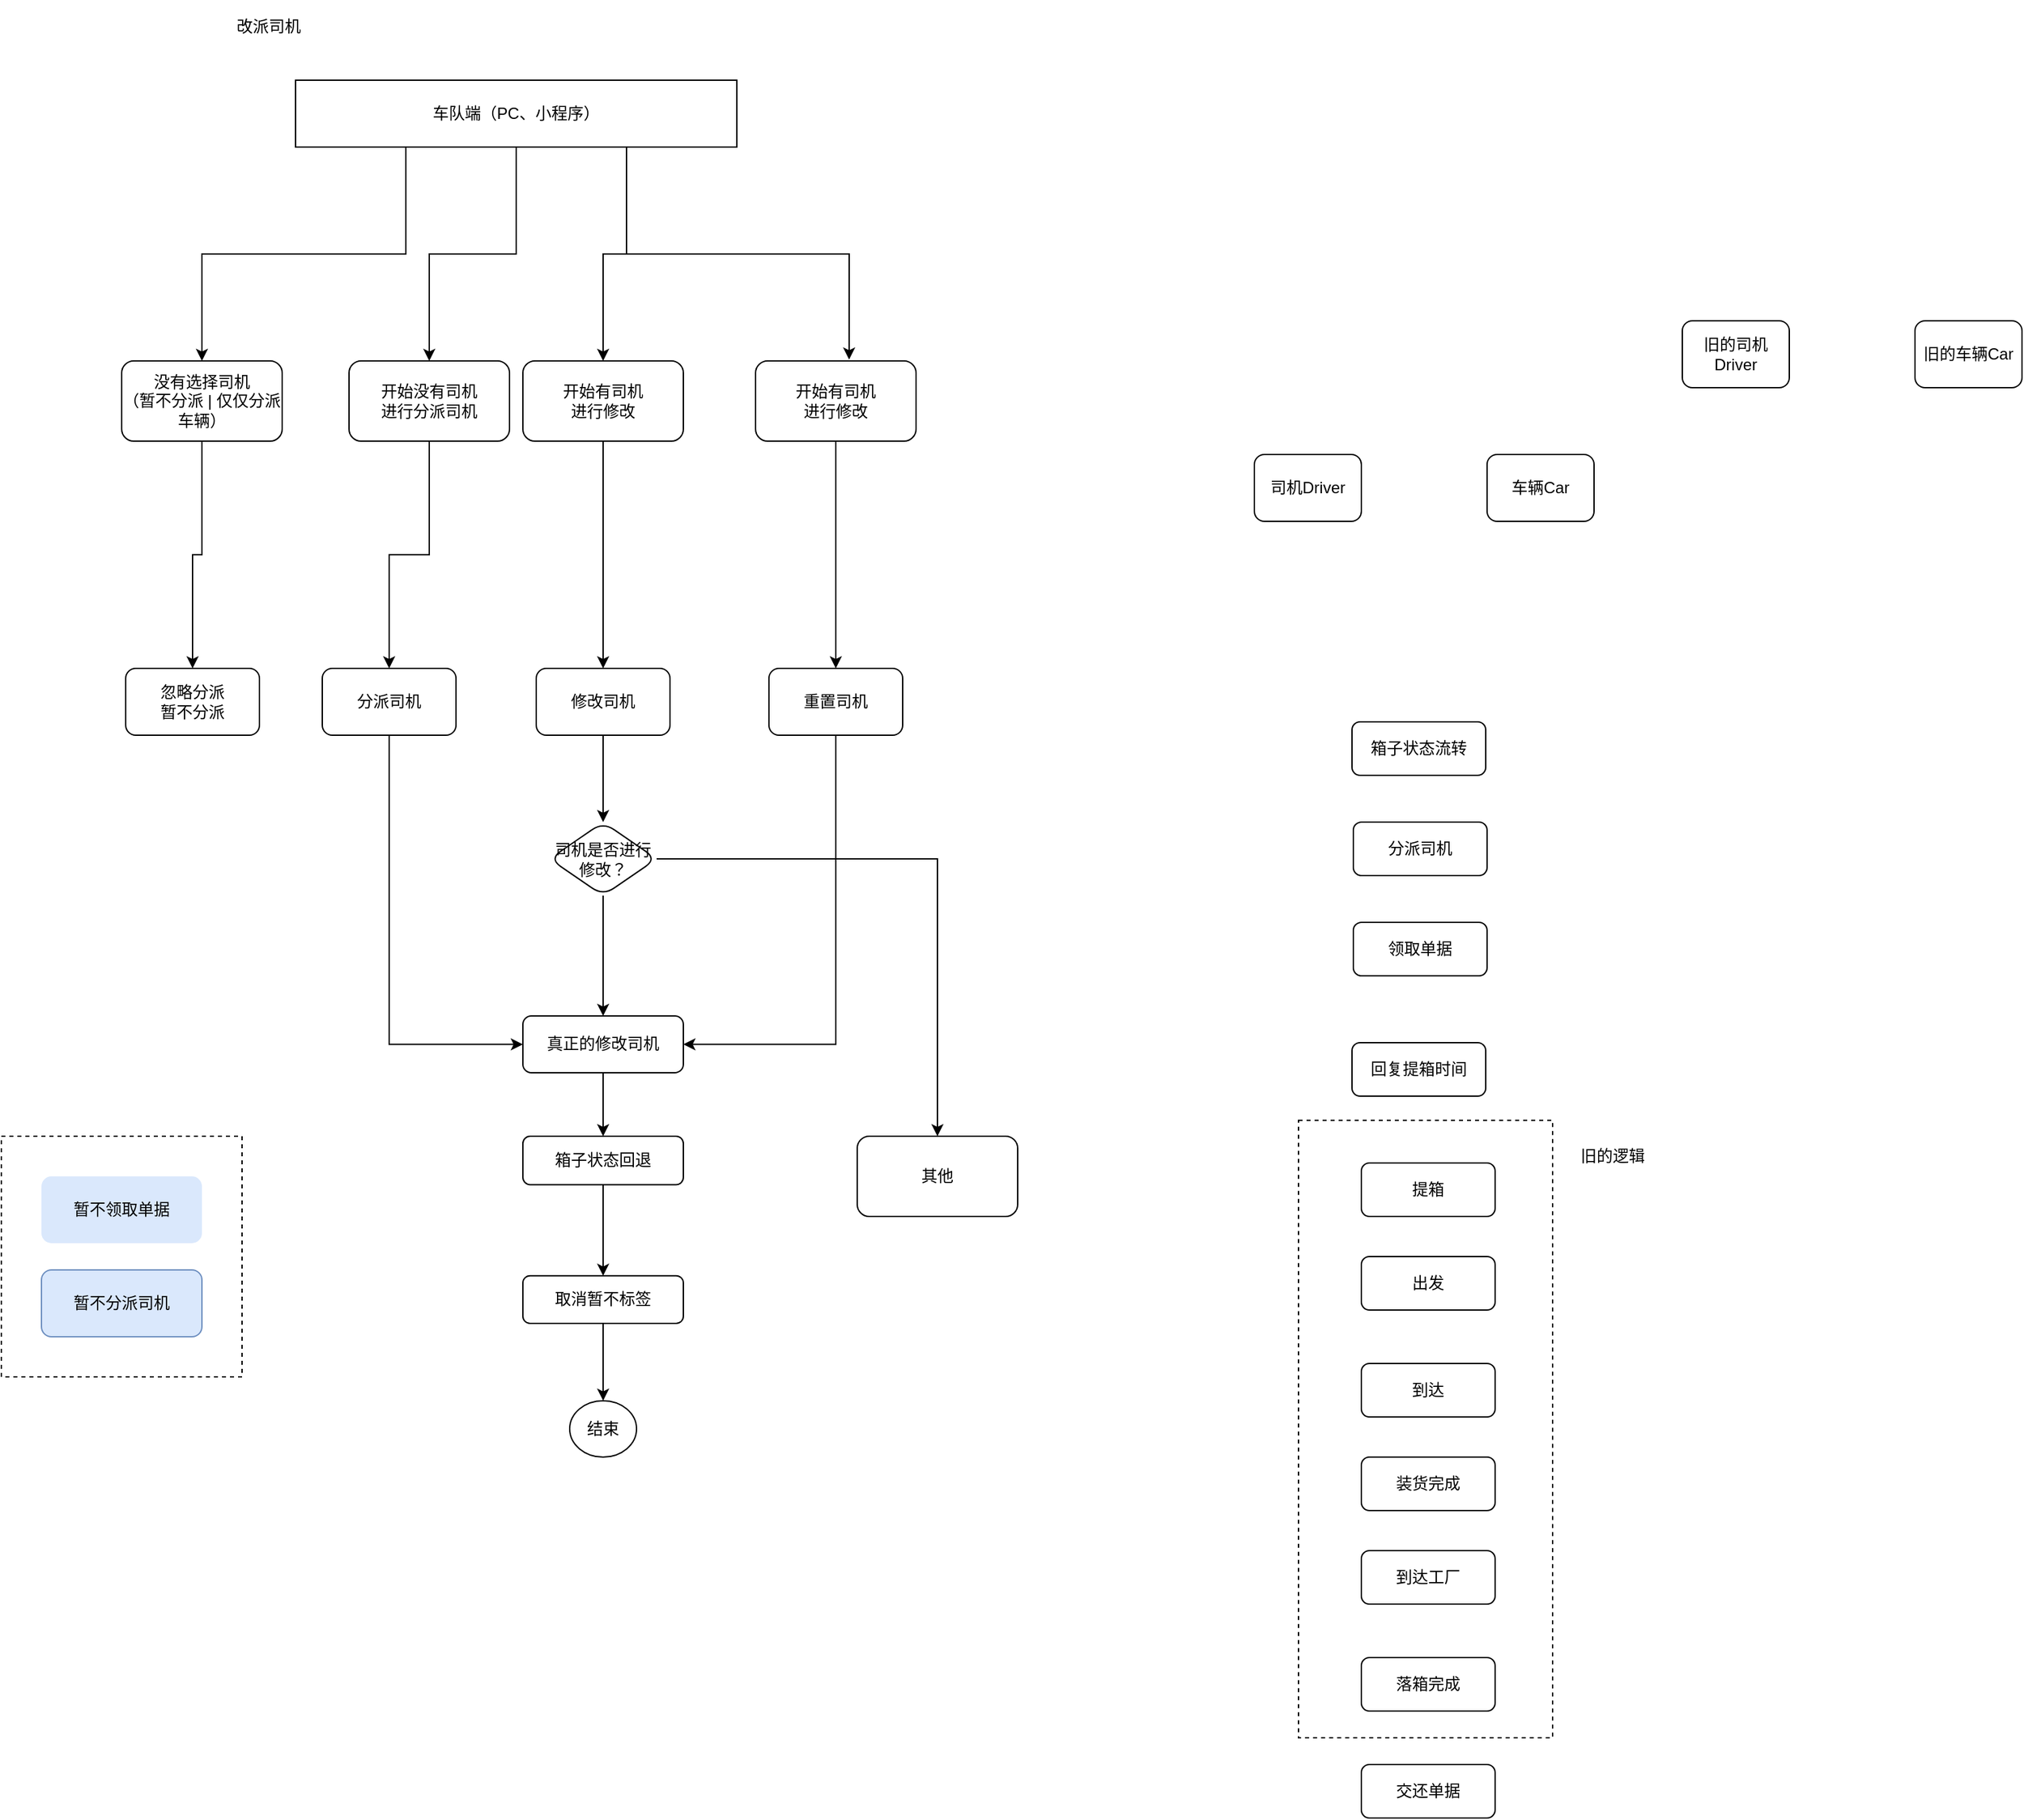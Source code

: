 <mxfile version="14.2.7" type="github">
  <diagram id="dSqNelAyw_He0ZQo4JY2" name="第 1 页">
    <mxGraphModel dx="2235" dy="938" grid="1" gridSize="10" guides="1" tooltips="1" connect="1" arrows="1" fold="1" page="1" pageScale="1" pageWidth="827" pageHeight="1169" math="0" shadow="0">
      <root>
        <mxCell id="0" />
        <mxCell id="1" parent="0" />
        <mxCell id="YqfAD0L8w1PYu304HhdE-54" value="" style="rounded=0;whiteSpace=wrap;html=1;dashed=1;fillColor=none;" vertex="1" parent="1">
          <mxGeometry x="860" y="898.13" width="190" height="461.87" as="geometry" />
        </mxCell>
        <mxCell id="YqfAD0L8w1PYu304HhdE-33" value="" style="rounded=0;whiteSpace=wrap;html=1;fillColor=none;dashed=1;" vertex="1" parent="1">
          <mxGeometry x="-110" y="910" width="180" height="180" as="geometry" />
        </mxCell>
        <mxCell id="YqfAD0L8w1PYu304HhdE-1" value="改派司机" style="text;html=1;strokeColor=none;fillColor=none;align=center;verticalAlign=middle;whiteSpace=wrap;rounded=0;" vertex="1" parent="1">
          <mxGeometry x="50" y="60" width="80" height="40" as="geometry" />
        </mxCell>
        <mxCell id="YqfAD0L8w1PYu304HhdE-2" value="司机Driver" style="rounded=1;whiteSpace=wrap;html=1;" vertex="1" parent="1">
          <mxGeometry x="827" y="400" width="80" height="50" as="geometry" />
        </mxCell>
        <mxCell id="YqfAD0L8w1PYu304HhdE-3" value="车辆Car" style="rounded=1;whiteSpace=wrap;html=1;" vertex="1" parent="1">
          <mxGeometry x="1001" y="400" width="80" height="50" as="geometry" />
        </mxCell>
        <mxCell id="YqfAD0L8w1PYu304HhdE-16" style="edgeStyle=orthogonalEdgeStyle;rounded=0;orthogonalLoop=1;jettySize=auto;html=1;exitX=0.25;exitY=1;exitDx=0;exitDy=0;entryX=0.5;entryY=0;entryDx=0;entryDy=0;" edge="1" parent="1" source="YqfAD0L8w1PYu304HhdE-4" target="YqfAD0L8w1PYu304HhdE-11">
          <mxGeometry relative="1" as="geometry" />
        </mxCell>
        <mxCell id="YqfAD0L8w1PYu304HhdE-17" style="edgeStyle=orthogonalEdgeStyle;rounded=0;orthogonalLoop=1;jettySize=auto;html=1;exitX=0.5;exitY=1;exitDx=0;exitDy=0;entryX=0.5;entryY=0;entryDx=0;entryDy=0;" edge="1" parent="1" source="YqfAD0L8w1PYu304HhdE-4" target="YqfAD0L8w1PYu304HhdE-12">
          <mxGeometry relative="1" as="geometry" />
        </mxCell>
        <mxCell id="YqfAD0L8w1PYu304HhdE-18" style="edgeStyle=orthogonalEdgeStyle;rounded=0;orthogonalLoop=1;jettySize=auto;html=1;exitX=0.75;exitY=1;exitDx=0;exitDy=0;" edge="1" parent="1" source="YqfAD0L8w1PYu304HhdE-4" target="YqfAD0L8w1PYu304HhdE-13">
          <mxGeometry relative="1" as="geometry" />
        </mxCell>
        <mxCell id="YqfAD0L8w1PYu304HhdE-19" style="edgeStyle=orthogonalEdgeStyle;rounded=0;orthogonalLoop=1;jettySize=auto;html=1;exitX=0.75;exitY=1;exitDx=0;exitDy=0;entryX=0.583;entryY=-0.017;entryDx=0;entryDy=0;entryPerimeter=0;" edge="1" parent="1" source="YqfAD0L8w1PYu304HhdE-4" target="YqfAD0L8w1PYu304HhdE-14">
          <mxGeometry relative="1" as="geometry" />
        </mxCell>
        <mxCell id="YqfAD0L8w1PYu304HhdE-4" value="车队端（PC、小程序）" style="rounded=0;whiteSpace=wrap;html=1;" vertex="1" parent="1">
          <mxGeometry x="110" y="120" width="330" height="50" as="geometry" />
        </mxCell>
        <mxCell id="YqfAD0L8w1PYu304HhdE-5" value="旧的司机Driver" style="rounded=1;whiteSpace=wrap;html=1;" vertex="1" parent="1">
          <mxGeometry x="1147" y="300" width="80" height="50" as="geometry" />
        </mxCell>
        <mxCell id="YqfAD0L8w1PYu304HhdE-6" value="旧的车辆Car" style="rounded=1;whiteSpace=wrap;html=1;" vertex="1" parent="1">
          <mxGeometry x="1321" y="300" width="80" height="50" as="geometry" />
        </mxCell>
        <mxCell id="YqfAD0L8w1PYu304HhdE-7" value="忽略分派&lt;br&gt;暂不分派" style="rounded=1;whiteSpace=wrap;html=1;" vertex="1" parent="1">
          <mxGeometry x="-17" y="560" width="100" height="50" as="geometry" />
        </mxCell>
        <mxCell id="YqfAD0L8w1PYu304HhdE-24" style="edgeStyle=orthogonalEdgeStyle;rounded=0;orthogonalLoop=1;jettySize=auto;html=1;exitX=0.5;exitY=1;exitDx=0;exitDy=0;entryX=0;entryY=0.5;entryDx=0;entryDy=0;" edge="1" parent="1" source="YqfAD0L8w1PYu304HhdE-8" target="YqfAD0L8w1PYu304HhdE-22">
          <mxGeometry relative="1" as="geometry" />
        </mxCell>
        <mxCell id="YqfAD0L8w1PYu304HhdE-8" value="分派司机" style="rounded=1;whiteSpace=wrap;html=1;" vertex="1" parent="1">
          <mxGeometry x="130" y="560" width="100" height="50" as="geometry" />
        </mxCell>
        <mxCell id="YqfAD0L8w1PYu304HhdE-21" value="" style="edgeStyle=orthogonalEdgeStyle;rounded=0;orthogonalLoop=1;jettySize=auto;html=1;" edge="1" parent="1" source="YqfAD0L8w1PYu304HhdE-9" target="YqfAD0L8w1PYu304HhdE-20">
          <mxGeometry relative="1" as="geometry" />
        </mxCell>
        <mxCell id="YqfAD0L8w1PYu304HhdE-9" value="修改司机" style="rounded=1;whiteSpace=wrap;html=1;" vertex="1" parent="1">
          <mxGeometry x="290" y="560" width="100" height="50" as="geometry" />
        </mxCell>
        <mxCell id="YqfAD0L8w1PYu304HhdE-25" style="edgeStyle=orthogonalEdgeStyle;rounded=0;orthogonalLoop=1;jettySize=auto;html=1;exitX=0.5;exitY=1;exitDx=0;exitDy=0;entryX=1;entryY=0.5;entryDx=0;entryDy=0;" edge="1" parent="1" source="YqfAD0L8w1PYu304HhdE-10" target="YqfAD0L8w1PYu304HhdE-22">
          <mxGeometry relative="1" as="geometry" />
        </mxCell>
        <mxCell id="YqfAD0L8w1PYu304HhdE-10" value="重置司机" style="rounded=1;whiteSpace=wrap;html=1;" vertex="1" parent="1">
          <mxGeometry x="464" y="560" width="100" height="50" as="geometry" />
        </mxCell>
        <mxCell id="YqfAD0L8w1PYu304HhdE-30" style="edgeStyle=orthogonalEdgeStyle;rounded=0;orthogonalLoop=1;jettySize=auto;html=1;exitX=0.5;exitY=1;exitDx=0;exitDy=0;entryX=0.5;entryY=0;entryDx=0;entryDy=0;" edge="1" parent="1" source="YqfAD0L8w1PYu304HhdE-11" target="YqfAD0L8w1PYu304HhdE-7">
          <mxGeometry relative="1" as="geometry" />
        </mxCell>
        <mxCell id="YqfAD0L8w1PYu304HhdE-11" value="没有选择司机&lt;br&gt;（暂不分派 | 仅仅分派车辆）" style="rounded=1;whiteSpace=wrap;html=1;" vertex="1" parent="1">
          <mxGeometry x="-20" y="330" width="120" height="60" as="geometry" />
        </mxCell>
        <mxCell id="YqfAD0L8w1PYu304HhdE-36" style="edgeStyle=orthogonalEdgeStyle;rounded=0;orthogonalLoop=1;jettySize=auto;html=1;exitX=0.5;exitY=1;exitDx=0;exitDy=0;entryX=0.5;entryY=0;entryDx=0;entryDy=0;" edge="1" parent="1" source="YqfAD0L8w1PYu304HhdE-12" target="YqfAD0L8w1PYu304HhdE-8">
          <mxGeometry relative="1" as="geometry" />
        </mxCell>
        <mxCell id="YqfAD0L8w1PYu304HhdE-12" value="开始没有司机&lt;br&gt;进行分派司机" style="rounded=1;whiteSpace=wrap;html=1;" vertex="1" parent="1">
          <mxGeometry x="150" y="330" width="120" height="60" as="geometry" />
        </mxCell>
        <mxCell id="YqfAD0L8w1PYu304HhdE-37" style="edgeStyle=orthogonalEdgeStyle;rounded=0;orthogonalLoop=1;jettySize=auto;html=1;exitX=0.5;exitY=1;exitDx=0;exitDy=0;entryX=0.5;entryY=0;entryDx=0;entryDy=0;" edge="1" parent="1" source="YqfAD0L8w1PYu304HhdE-13" target="YqfAD0L8w1PYu304HhdE-9">
          <mxGeometry relative="1" as="geometry" />
        </mxCell>
        <mxCell id="YqfAD0L8w1PYu304HhdE-13" value="开始有司机&lt;br&gt;进行修改" style="rounded=1;whiteSpace=wrap;html=1;" vertex="1" parent="1">
          <mxGeometry x="280" y="330" width="120" height="60" as="geometry" />
        </mxCell>
        <mxCell id="YqfAD0L8w1PYu304HhdE-38" style="edgeStyle=orthogonalEdgeStyle;rounded=0;orthogonalLoop=1;jettySize=auto;html=1;exitX=0.5;exitY=1;exitDx=0;exitDy=0;entryX=0.5;entryY=0;entryDx=0;entryDy=0;" edge="1" parent="1" source="YqfAD0L8w1PYu304HhdE-14" target="YqfAD0L8w1PYu304HhdE-10">
          <mxGeometry relative="1" as="geometry" />
        </mxCell>
        <mxCell id="YqfAD0L8w1PYu304HhdE-14" value="开始有司机&lt;br&gt;进行修改" style="rounded=1;whiteSpace=wrap;html=1;" vertex="1" parent="1">
          <mxGeometry x="454" y="330" width="120" height="60" as="geometry" />
        </mxCell>
        <mxCell id="YqfAD0L8w1PYu304HhdE-23" value="" style="edgeStyle=orthogonalEdgeStyle;rounded=0;orthogonalLoop=1;jettySize=auto;html=1;" edge="1" parent="1" source="YqfAD0L8w1PYu304HhdE-20" target="YqfAD0L8w1PYu304HhdE-22">
          <mxGeometry relative="1" as="geometry" />
        </mxCell>
        <mxCell id="YqfAD0L8w1PYu304HhdE-26" style="edgeStyle=orthogonalEdgeStyle;rounded=0;orthogonalLoop=1;jettySize=auto;html=1;exitX=1;exitY=0.5;exitDx=0;exitDy=0;" edge="1" parent="1" source="YqfAD0L8w1PYu304HhdE-20" target="YqfAD0L8w1PYu304HhdE-27">
          <mxGeometry relative="1" as="geometry">
            <mxPoint x="590" y="940" as="targetPoint" />
          </mxGeometry>
        </mxCell>
        <mxCell id="YqfAD0L8w1PYu304HhdE-20" value="司机是否进行修改？" style="rhombus;whiteSpace=wrap;html=1;rounded=1;" vertex="1" parent="1">
          <mxGeometry x="300" y="675" width="80" height="55" as="geometry" />
        </mxCell>
        <mxCell id="YqfAD0L8w1PYu304HhdE-35" value="" style="edgeStyle=orthogonalEdgeStyle;rounded=0;orthogonalLoop=1;jettySize=auto;html=1;" edge="1" parent="1" source="YqfAD0L8w1PYu304HhdE-22" target="YqfAD0L8w1PYu304HhdE-34">
          <mxGeometry relative="1" as="geometry" />
        </mxCell>
        <mxCell id="YqfAD0L8w1PYu304HhdE-22" value="真正的修改司机" style="whiteSpace=wrap;html=1;rounded=1;" vertex="1" parent="1">
          <mxGeometry x="280" y="820" width="120" height="42.5" as="geometry" />
        </mxCell>
        <mxCell id="YqfAD0L8w1PYu304HhdE-27" value="其他" style="rounded=1;whiteSpace=wrap;html=1;" vertex="1" parent="1">
          <mxGeometry x="530" y="910" width="120" height="60" as="geometry" />
        </mxCell>
        <mxCell id="YqfAD0L8w1PYu304HhdE-29" value="暂不领取单据" style="rounded=1;whiteSpace=wrap;html=1;fillColor=#dae8fc;strokeColor=none;" vertex="1" parent="1">
          <mxGeometry x="-80" y="940" width="120" height="50" as="geometry" />
        </mxCell>
        <mxCell id="YqfAD0L8w1PYu304HhdE-31" value="暂不分派司机" style="rounded=1;whiteSpace=wrap;html=1;strokeColor=#6c8ebf;fillColor=#dae8fc;" vertex="1" parent="1">
          <mxGeometry x="-80" y="1010" width="120" height="50" as="geometry" />
        </mxCell>
        <mxCell id="YqfAD0L8w1PYu304HhdE-40" value="" style="edgeStyle=orthogonalEdgeStyle;rounded=0;orthogonalLoop=1;jettySize=auto;html=1;" edge="1" parent="1" source="YqfAD0L8w1PYu304HhdE-34" target="YqfAD0L8w1PYu304HhdE-39">
          <mxGeometry relative="1" as="geometry" />
        </mxCell>
        <mxCell id="YqfAD0L8w1PYu304HhdE-34" value="箱子状态回退" style="whiteSpace=wrap;html=1;rounded=1;" vertex="1" parent="1">
          <mxGeometry x="280" y="910" width="120" height="36.25" as="geometry" />
        </mxCell>
        <mxCell id="YqfAD0L8w1PYu304HhdE-42" value="" style="edgeStyle=orthogonalEdgeStyle;rounded=0;orthogonalLoop=1;jettySize=auto;html=1;" edge="1" parent="1" source="YqfAD0L8w1PYu304HhdE-39" target="YqfAD0L8w1PYu304HhdE-41">
          <mxGeometry relative="1" as="geometry" />
        </mxCell>
        <mxCell id="YqfAD0L8w1PYu304HhdE-39" value="取消暂不标签" style="whiteSpace=wrap;html=1;rounded=1;" vertex="1" parent="1">
          <mxGeometry x="280" y="1014.38" width="120" height="35.63" as="geometry" />
        </mxCell>
        <mxCell id="YqfAD0L8w1PYu304HhdE-41" value="结束" style="ellipse;whiteSpace=wrap;html=1;rounded=1;" vertex="1" parent="1">
          <mxGeometry x="315" y="1107.83" width="50" height="42.17" as="geometry" />
        </mxCell>
        <mxCell id="YqfAD0L8w1PYu304HhdE-43" value="箱子状态流转" style="rounded=1;whiteSpace=wrap;html=1;" vertex="1" parent="1">
          <mxGeometry x="900" y="600" width="100" height="40" as="geometry" />
        </mxCell>
        <mxCell id="YqfAD0L8w1PYu304HhdE-44" value="分派司机" style="rounded=1;whiteSpace=wrap;html=1;" vertex="1" parent="1">
          <mxGeometry x="901" y="675" width="100" height="40" as="geometry" />
        </mxCell>
        <mxCell id="YqfAD0L8w1PYu304HhdE-45" value="领取单据" style="rounded=1;whiteSpace=wrap;html=1;" vertex="1" parent="1">
          <mxGeometry x="901" y="750" width="100" height="40" as="geometry" />
        </mxCell>
        <mxCell id="YqfAD0L8w1PYu304HhdE-46" value="回复提箱时间" style="rounded=1;whiteSpace=wrap;html=1;" vertex="1" parent="1">
          <mxGeometry x="900" y="840" width="100" height="40" as="geometry" />
        </mxCell>
        <mxCell id="YqfAD0L8w1PYu304HhdE-47" value="提箱" style="rounded=1;whiteSpace=wrap;html=1;" vertex="1" parent="1">
          <mxGeometry x="907" y="930" width="100" height="40" as="geometry" />
        </mxCell>
        <mxCell id="YqfAD0L8w1PYu304HhdE-48" value="出发" style="rounded=1;whiteSpace=wrap;html=1;" vertex="1" parent="1">
          <mxGeometry x="907" y="1000" width="100" height="40" as="geometry" />
        </mxCell>
        <mxCell id="YqfAD0L8w1PYu304HhdE-49" value="到达" style="rounded=1;whiteSpace=wrap;html=1;" vertex="1" parent="1">
          <mxGeometry x="907" y="1080" width="100" height="40" as="geometry" />
        </mxCell>
        <mxCell id="YqfAD0L8w1PYu304HhdE-50" value="装货完成" style="rounded=1;whiteSpace=wrap;html=1;" vertex="1" parent="1">
          <mxGeometry x="907" y="1150" width="100" height="40" as="geometry" />
        </mxCell>
        <mxCell id="YqfAD0L8w1PYu304HhdE-51" value="到达工厂" style="rounded=1;whiteSpace=wrap;html=1;" vertex="1" parent="1">
          <mxGeometry x="907" y="1220" width="100" height="40" as="geometry" />
        </mxCell>
        <mxCell id="YqfAD0L8w1PYu304HhdE-52" value="落箱完成" style="rounded=1;whiteSpace=wrap;html=1;" vertex="1" parent="1">
          <mxGeometry x="907" y="1300" width="100" height="40" as="geometry" />
        </mxCell>
        <mxCell id="YqfAD0L8w1PYu304HhdE-53" value="交还单据" style="rounded=1;whiteSpace=wrap;html=1;" vertex="1" parent="1">
          <mxGeometry x="907" y="1380" width="100" height="40" as="geometry" />
        </mxCell>
        <mxCell id="YqfAD0L8w1PYu304HhdE-55" value="旧的逻辑" style="text;html=1;strokeColor=none;fillColor=none;align=center;verticalAlign=middle;whiteSpace=wrap;rounded=0;dashed=1;" vertex="1" parent="1">
          <mxGeometry x="1060" y="910" width="70" height="30" as="geometry" />
        </mxCell>
      </root>
    </mxGraphModel>
  </diagram>
</mxfile>

